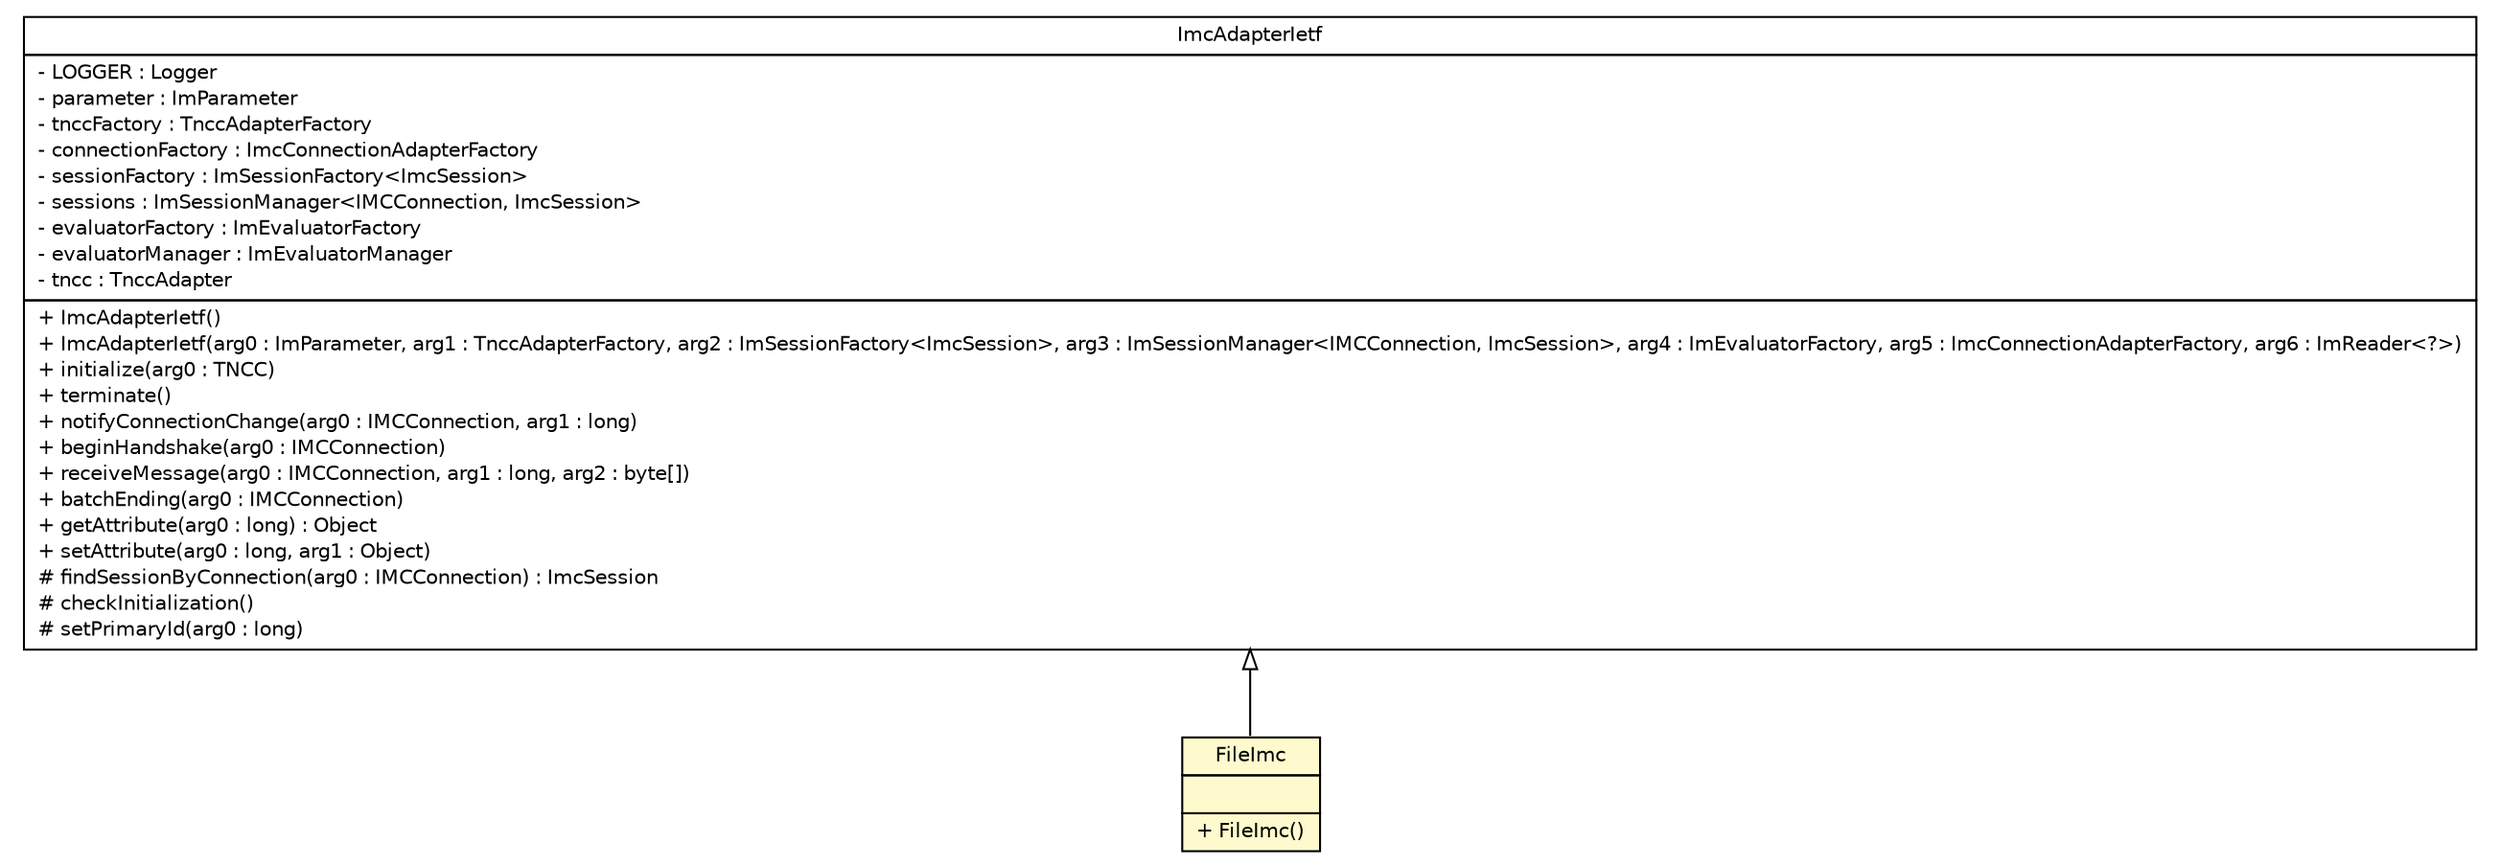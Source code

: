 #!/usr/local/bin/dot
#
# Class diagram 
# Generated by UMLGraph version R5_6 (http://www.umlgraph.org/)
#

digraph G {
	edge [fontname="Helvetica",fontsize=10,labelfontname="Helvetica",labelfontsize=10];
	node [fontname="Helvetica",fontsize=10,shape=plaintext];
	nodesep=0.25;
	ranksep=0.5;
	// de.hsbremen.tc.tnc.im.example.FileImc
	c62 [label=<<table title="de.hsbremen.tc.tnc.im.example.FileImc" border="0" cellborder="1" cellspacing="0" cellpadding="2" port="p" bgcolor="lemonChiffon" href="./FileImc.html">
		<tr><td><table border="0" cellspacing="0" cellpadding="1">
<tr><td align="center" balign="center"> FileImc </td></tr>
		</table></td></tr>
		<tr><td><table border="0" cellspacing="0" cellpadding="1">
<tr><td align="left" balign="left">  </td></tr>
		</table></td></tr>
		<tr><td><table border="0" cellspacing="0" cellpadding="1">
<tr><td align="left" balign="left"> + FileImc() </td></tr>
		</table></td></tr>
		</table>>, URL="./FileImc.html", fontname="Helvetica", fontcolor="black", fontsize=10.0];
	//de.hsbremen.tc.tnc.im.example.FileImc extends de.hsbremen.tc.tnc.im.adapter.imc.ImcAdapterIetf
	c73:p -> c62:p [dir=back,arrowtail=empty];
	// de.hsbremen.tc.tnc.im.adapter.imc.ImcAdapterIetf
	c73 [label=<<table title="de.hsbremen.tc.tnc.im.adapter.imc.ImcAdapterIetf" border="0" cellborder="1" cellspacing="0" cellpadding="2" port="p" href="http://java.sun.com/j2se/1.4.2/docs/api/de/hsbremen/tc/tnc/im/adapter/imc/ImcAdapterIetf.html">
		<tr><td><table border="0" cellspacing="0" cellpadding="1">
<tr><td align="center" balign="center"> ImcAdapterIetf </td></tr>
		</table></td></tr>
		<tr><td><table border="0" cellspacing="0" cellpadding="1">
<tr><td align="left" balign="left"> - LOGGER : Logger </td></tr>
<tr><td align="left" balign="left"> - parameter : ImParameter </td></tr>
<tr><td align="left" balign="left"> - tnccFactory : TnccAdapterFactory </td></tr>
<tr><td align="left" balign="left"> - connectionFactory : ImcConnectionAdapterFactory </td></tr>
<tr><td align="left" balign="left"> - sessionFactory : ImSessionFactory&lt;ImcSession&gt; </td></tr>
<tr><td align="left" balign="left"> - sessions : ImSessionManager&lt;IMCConnection, ImcSession&gt; </td></tr>
<tr><td align="left" balign="left"> - evaluatorFactory : ImEvaluatorFactory </td></tr>
<tr><td align="left" balign="left"> - evaluatorManager : ImEvaluatorManager </td></tr>
<tr><td align="left" balign="left"> - tncc : TnccAdapter </td></tr>
		</table></td></tr>
		<tr><td><table border="0" cellspacing="0" cellpadding="1">
<tr><td align="left" balign="left"> + ImcAdapterIetf() </td></tr>
<tr><td align="left" balign="left"> + ImcAdapterIetf(arg0 : ImParameter, arg1 : TnccAdapterFactory, arg2 : ImSessionFactory&lt;ImcSession&gt;, arg3 : ImSessionManager&lt;IMCConnection, ImcSession&gt;, arg4 : ImEvaluatorFactory, arg5 : ImcConnectionAdapterFactory, arg6 : ImReader&lt;?&gt;) </td></tr>
<tr><td align="left" balign="left"> + initialize(arg0 : TNCC) </td></tr>
<tr><td align="left" balign="left"> + terminate() </td></tr>
<tr><td align="left" balign="left"> + notifyConnectionChange(arg0 : IMCConnection, arg1 : long) </td></tr>
<tr><td align="left" balign="left"> + beginHandshake(arg0 : IMCConnection) </td></tr>
<tr><td align="left" balign="left"> + receiveMessage(arg0 : IMCConnection, arg1 : long, arg2 : byte[]) </td></tr>
<tr><td align="left" balign="left"> + batchEnding(arg0 : IMCConnection) </td></tr>
<tr><td align="left" balign="left"> + getAttribute(arg0 : long) : Object </td></tr>
<tr><td align="left" balign="left"> + setAttribute(arg0 : long, arg1 : Object) </td></tr>
<tr><td align="left" balign="left"> # findSessionByConnection(arg0 : IMCConnection) : ImcSession </td></tr>
<tr><td align="left" balign="left"> # checkInitialization() </td></tr>
<tr><td align="left" balign="left"> # setPrimaryId(arg0 : long) </td></tr>
		</table></td></tr>
		</table>>, URL="http://java.sun.com/j2se/1.4.2/docs/api/de/hsbremen/tc/tnc/im/adapter/imc/ImcAdapterIetf.html", fontname="Helvetica", fontcolor="black", fontsize=10.0];
}

